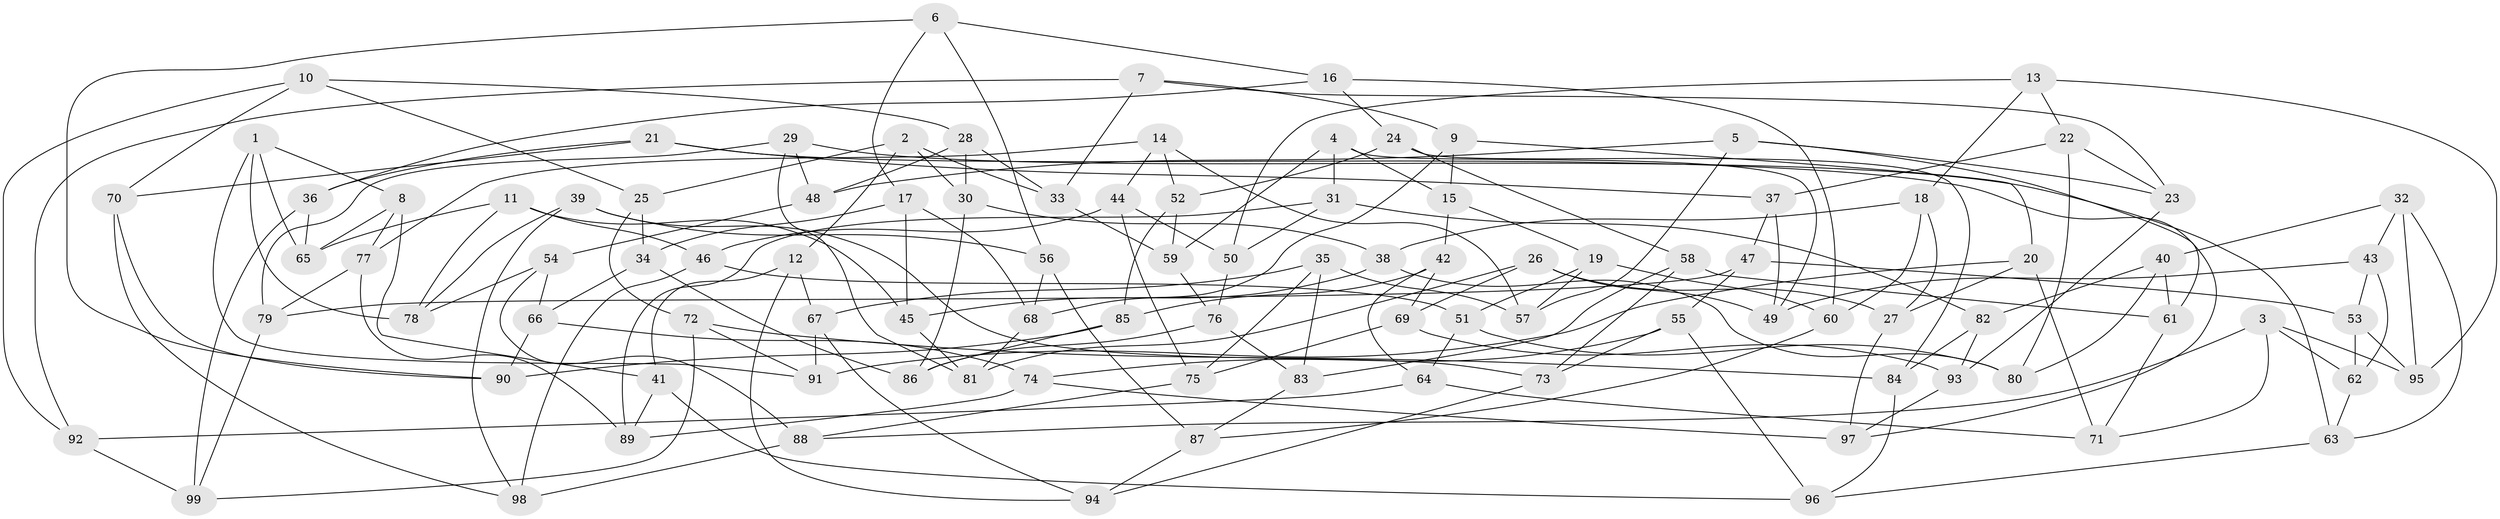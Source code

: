 // Generated by graph-tools (version 1.1) at 2025/02/03/09/25 03:02:56]
// undirected, 99 vertices, 198 edges
graph export_dot {
graph [start="1"]
  node [color=gray90,style=filled];
  1;
  2;
  3;
  4;
  5;
  6;
  7;
  8;
  9;
  10;
  11;
  12;
  13;
  14;
  15;
  16;
  17;
  18;
  19;
  20;
  21;
  22;
  23;
  24;
  25;
  26;
  27;
  28;
  29;
  30;
  31;
  32;
  33;
  34;
  35;
  36;
  37;
  38;
  39;
  40;
  41;
  42;
  43;
  44;
  45;
  46;
  47;
  48;
  49;
  50;
  51;
  52;
  53;
  54;
  55;
  56;
  57;
  58;
  59;
  60;
  61;
  62;
  63;
  64;
  65;
  66;
  67;
  68;
  69;
  70;
  71;
  72;
  73;
  74;
  75;
  76;
  77;
  78;
  79;
  80;
  81;
  82;
  83;
  84;
  85;
  86;
  87;
  88;
  89;
  90;
  91;
  92;
  93;
  94;
  95;
  96;
  97;
  98;
  99;
  1 -- 78;
  1 -- 91;
  1 -- 8;
  1 -- 65;
  2 -- 33;
  2 -- 12;
  2 -- 30;
  2 -- 25;
  3 -- 88;
  3 -- 62;
  3 -- 71;
  3 -- 95;
  4 -- 49;
  4 -- 31;
  4 -- 15;
  4 -- 59;
  5 -- 48;
  5 -- 61;
  5 -- 57;
  5 -- 23;
  6 -- 17;
  6 -- 90;
  6 -- 16;
  6 -- 56;
  7 -- 23;
  7 -- 92;
  7 -- 9;
  7 -- 33;
  8 -- 41;
  8 -- 77;
  8 -- 65;
  9 -- 20;
  9 -- 15;
  9 -- 68;
  10 -- 70;
  10 -- 25;
  10 -- 28;
  10 -- 92;
  11 -- 45;
  11 -- 46;
  11 -- 65;
  11 -- 78;
  12 -- 94;
  12 -- 67;
  12 -- 41;
  13 -- 50;
  13 -- 95;
  13 -- 18;
  13 -- 22;
  14 -- 77;
  14 -- 44;
  14 -- 57;
  14 -- 52;
  15 -- 42;
  15 -- 19;
  16 -- 24;
  16 -- 60;
  16 -- 36;
  17 -- 34;
  17 -- 68;
  17 -- 45;
  18 -- 27;
  18 -- 38;
  18 -- 60;
  19 -- 51;
  19 -- 57;
  19 -- 60;
  20 -- 71;
  20 -- 27;
  20 -- 91;
  21 -- 37;
  21 -- 97;
  21 -- 36;
  21 -- 70;
  22 -- 80;
  22 -- 37;
  22 -- 23;
  23 -- 93;
  24 -- 58;
  24 -- 84;
  24 -- 52;
  25 -- 34;
  25 -- 72;
  26 -- 81;
  26 -- 27;
  26 -- 49;
  26 -- 69;
  27 -- 97;
  28 -- 30;
  28 -- 33;
  28 -- 48;
  29 -- 79;
  29 -- 63;
  29 -- 81;
  29 -- 48;
  30 -- 86;
  30 -- 38;
  31 -- 82;
  31 -- 50;
  31 -- 89;
  32 -- 63;
  32 -- 95;
  32 -- 40;
  32 -- 43;
  33 -- 59;
  34 -- 66;
  34 -- 86;
  35 -- 75;
  35 -- 57;
  35 -- 67;
  35 -- 83;
  36 -- 65;
  36 -- 99;
  37 -- 47;
  37 -- 49;
  38 -- 45;
  38 -- 80;
  39 -- 78;
  39 -- 73;
  39 -- 56;
  39 -- 98;
  40 -- 82;
  40 -- 80;
  40 -- 61;
  41 -- 96;
  41 -- 89;
  42 -- 69;
  42 -- 85;
  42 -- 64;
  43 -- 53;
  43 -- 62;
  43 -- 49;
  44 -- 50;
  44 -- 46;
  44 -- 75;
  45 -- 81;
  46 -- 51;
  46 -- 98;
  47 -- 55;
  47 -- 79;
  47 -- 53;
  48 -- 54;
  50 -- 76;
  51 -- 64;
  51 -- 80;
  52 -- 59;
  52 -- 85;
  53 -- 95;
  53 -- 62;
  54 -- 66;
  54 -- 88;
  54 -- 78;
  55 -- 96;
  55 -- 74;
  55 -- 73;
  56 -- 87;
  56 -- 68;
  58 -- 61;
  58 -- 73;
  58 -- 83;
  59 -- 76;
  60 -- 87;
  61 -- 71;
  62 -- 63;
  63 -- 96;
  64 -- 71;
  64 -- 92;
  66 -- 90;
  66 -- 74;
  67 -- 94;
  67 -- 91;
  68 -- 81;
  69 -- 75;
  69 -- 93;
  70 -- 98;
  70 -- 90;
  72 -- 91;
  72 -- 99;
  72 -- 84;
  73 -- 94;
  74 -- 89;
  74 -- 97;
  75 -- 88;
  76 -- 86;
  76 -- 83;
  77 -- 89;
  77 -- 79;
  79 -- 99;
  82 -- 93;
  82 -- 84;
  83 -- 87;
  84 -- 96;
  85 -- 86;
  85 -- 90;
  87 -- 94;
  88 -- 98;
  92 -- 99;
  93 -- 97;
}
